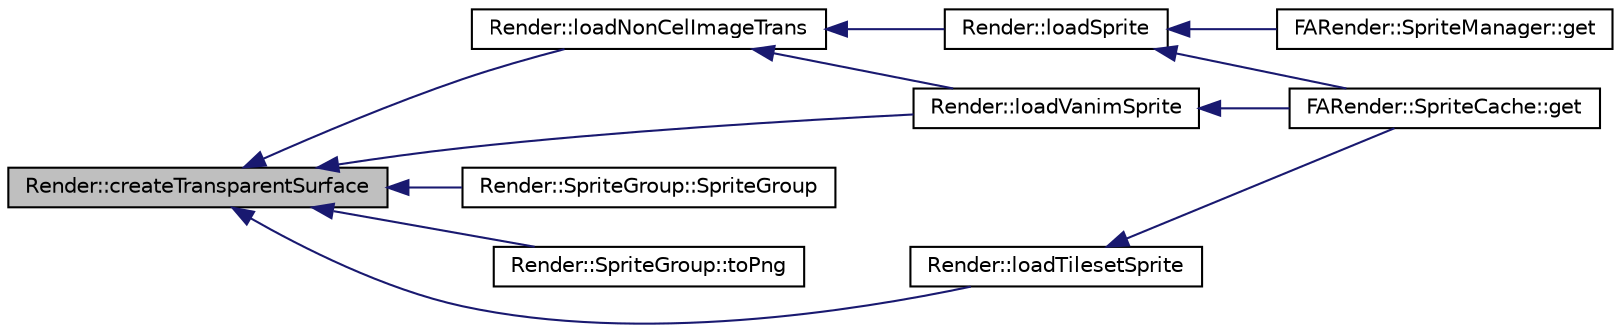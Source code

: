 digraph G
{
  edge [fontname="Helvetica",fontsize="10",labelfontname="Helvetica",labelfontsize="10"];
  node [fontname="Helvetica",fontsize="10",shape=record];
  rankdir="LR";
  Node1 [label="Render::createTransparentSurface",height=0.2,width=0.4,color="black", fillcolor="grey75", style="filled" fontcolor="black"];
  Node1 -> Node2 [dir="back",color="midnightblue",fontsize="10",style="solid",fontname="Helvetica"];
  Node2 [label="Render::loadNonCelImageTrans",height=0.2,width=0.4,color="black", fillcolor="white", style="filled",URL="$namespace_render.html#a104d79dc130b58dd05645cc9ddfbe307"];
  Node2 -> Node3 [dir="back",color="midnightblue",fontsize="10",style="solid",fontname="Helvetica"];
  Node3 [label="Render::loadSprite",height=0.2,width=0.4,color="black", fillcolor="white", style="filled",URL="$namespace_render.html#a39ae636123baef1a7d42446331c82b28"];
  Node3 -> Node4 [dir="back",color="midnightblue",fontsize="10",style="solid",fontname="Helvetica"];
  Node4 [label="FARender::SpriteCache::get",height=0.2,width=0.4,color="black", fillcolor="white", style="filled",URL="$class_f_a_render_1_1_sprite_cache.html#aaede499b2c79f9f1cf535f37887d2f99",tooltip="To be called from the render thread."];
  Node3 -> Node5 [dir="back",color="midnightblue",fontsize="10",style="solid",fontname="Helvetica"];
  Node5 [label="FARender::SpriteManager::get",height=0.2,width=0.4,color="black", fillcolor="white", style="filled",URL="$class_f_a_render_1_1_sprite_manager.html#a4897198f560005dd7067150c3ed3ed2d",tooltip="To be called from the render thread."];
  Node2 -> Node6 [dir="back",color="midnightblue",fontsize="10",style="solid",fontname="Helvetica"];
  Node6 [label="Render::loadVanimSprite",height=0.2,width=0.4,color="black", fillcolor="white", style="filled",URL="$namespace_render.html#ac6568e7174aad7806fee63be8c2cca9c"];
  Node6 -> Node4 [dir="back",color="midnightblue",fontsize="10",style="solid",fontname="Helvetica"];
  Node1 -> Node6 [dir="back",color="midnightblue",fontsize="10",style="solid",fontname="Helvetica"];
  Node1 -> Node7 [dir="back",color="midnightblue",fontsize="10",style="solid",fontname="Helvetica"];
  Node7 [label="Render::SpriteGroup::SpriteGroup",height=0.2,width=0.4,color="black", fillcolor="white", style="filled",URL="$class_render_1_1_sprite_group.html#aed43edd9c6f4f124541483fc9c3f19f9"];
  Node1 -> Node8 [dir="back",color="midnightblue",fontsize="10",style="solid",fontname="Helvetica"];
  Node8 [label="Render::SpriteGroup::toPng",height=0.2,width=0.4,color="black", fillcolor="white", style="filled",URL="$class_render_1_1_sprite_group.html#ac3be63d0ef9141cd581700e8c2bddecc"];
  Node1 -> Node9 [dir="back",color="midnightblue",fontsize="10",style="solid",fontname="Helvetica"];
  Node9 [label="Render::loadTilesetSprite",height=0.2,width=0.4,color="black", fillcolor="white", style="filled",URL="$namespace_render.html#a5b51432e4c169b5593556ea7ceebce69"];
  Node9 -> Node4 [dir="back",color="midnightblue",fontsize="10",style="solid",fontname="Helvetica"];
}
